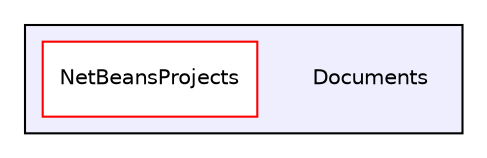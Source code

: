 digraph "C:/Users/Kevin Vo/Documents" {
  compound=true
  node [ fontsize="10", fontname="Helvetica"];
  edge [ labelfontsize="10", labelfontname="Helvetica"];
  subgraph clusterdir_f396504afdc959660871b003fa10164d {
    graph [ bgcolor="#eeeeff", pencolor="black", label="" URL="dir_f396504afdc959660871b003fa10164d.html"];
    dir_f396504afdc959660871b003fa10164d [shape=plaintext label="Documents"];
    dir_76498e43d3722c6ebc0e1265f616ab07 [shape=box label="NetBeansProjects" color="red" fillcolor="white" style="filled" URL="dir_76498e43d3722c6ebc0e1265f616ab07.html"];
  }
}
